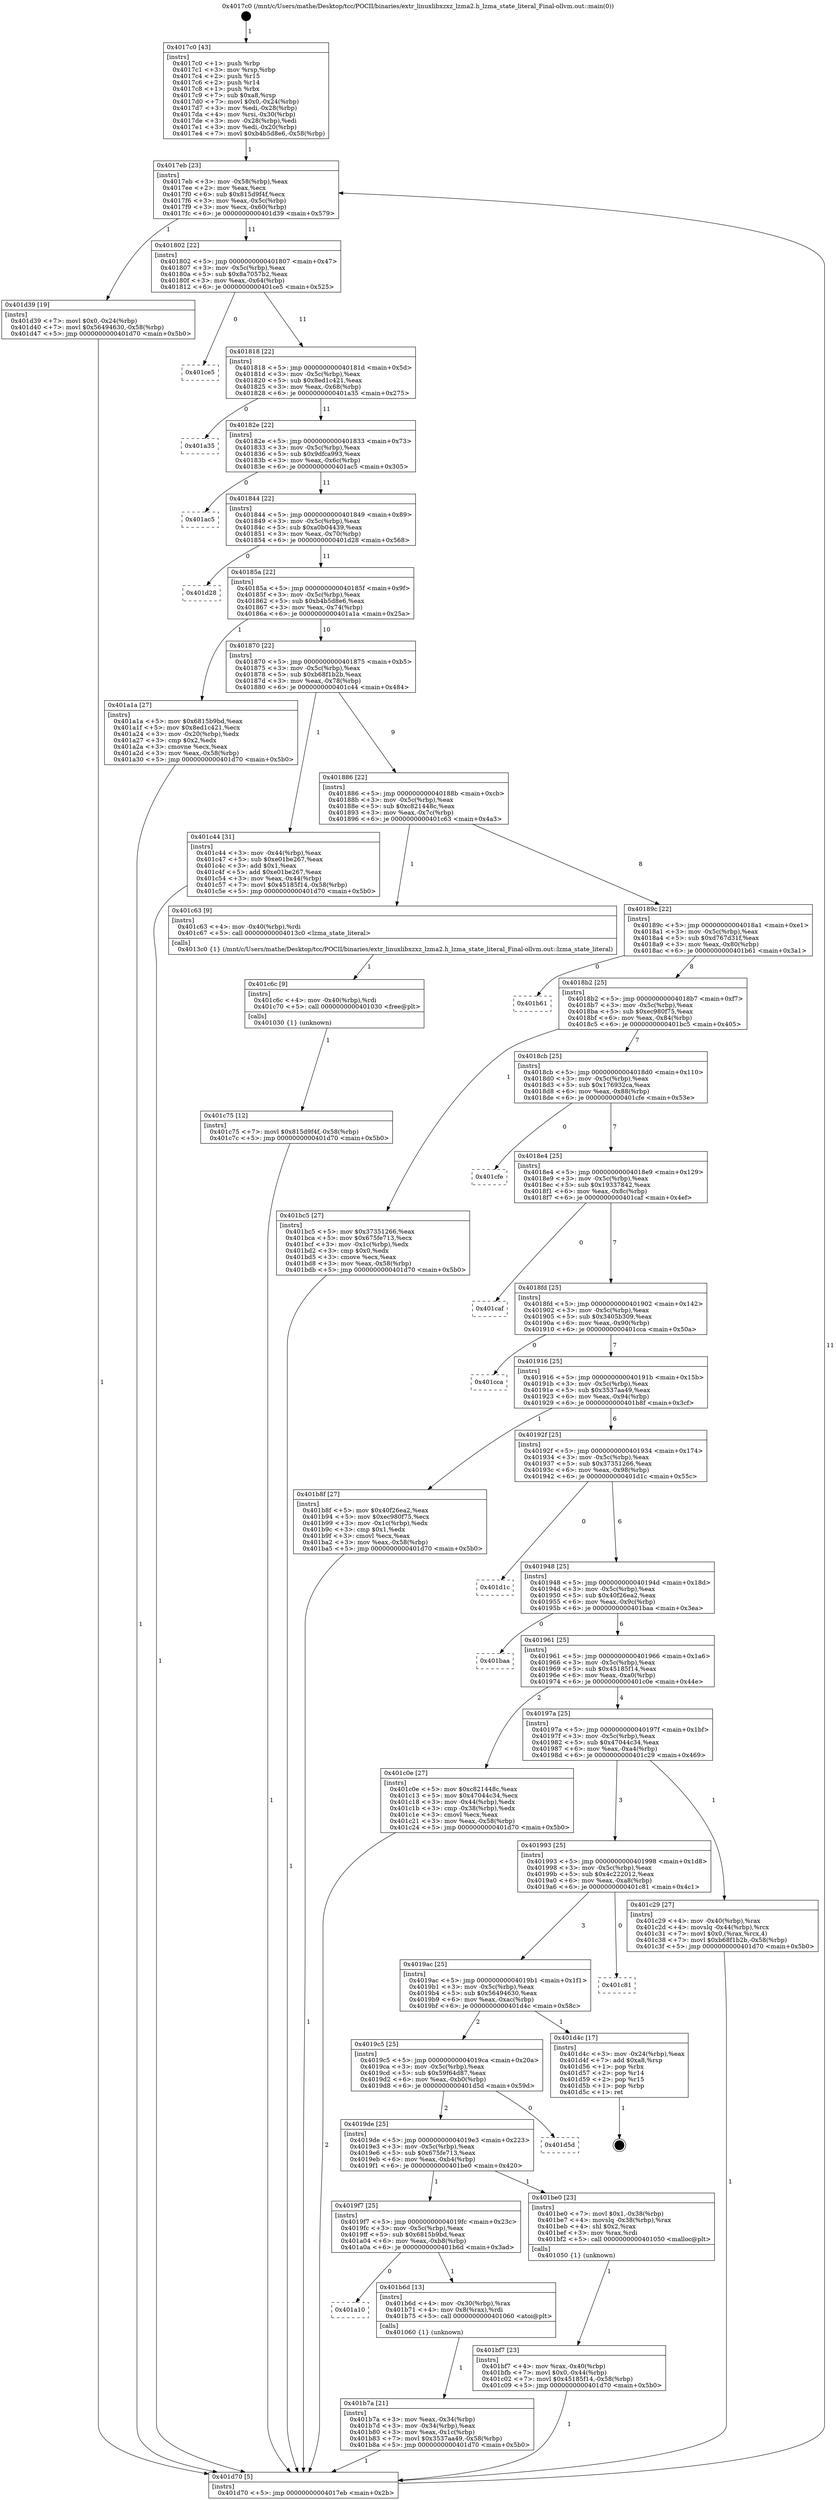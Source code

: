 digraph "0x4017c0" {
  label = "0x4017c0 (/mnt/c/Users/mathe/Desktop/tcc/POCII/binaries/extr_linuxlibxzxz_lzma2.h_lzma_state_literal_Final-ollvm.out::main(0))"
  labelloc = "t"
  node[shape=record]

  Entry [label="",width=0.3,height=0.3,shape=circle,fillcolor=black,style=filled]
  "0x4017eb" [label="{
     0x4017eb [23]\l
     | [instrs]\l
     &nbsp;&nbsp;0x4017eb \<+3\>: mov -0x58(%rbp),%eax\l
     &nbsp;&nbsp;0x4017ee \<+2\>: mov %eax,%ecx\l
     &nbsp;&nbsp;0x4017f0 \<+6\>: sub $0x815d9f4f,%ecx\l
     &nbsp;&nbsp;0x4017f6 \<+3\>: mov %eax,-0x5c(%rbp)\l
     &nbsp;&nbsp;0x4017f9 \<+3\>: mov %ecx,-0x60(%rbp)\l
     &nbsp;&nbsp;0x4017fc \<+6\>: je 0000000000401d39 \<main+0x579\>\l
  }"]
  "0x401d39" [label="{
     0x401d39 [19]\l
     | [instrs]\l
     &nbsp;&nbsp;0x401d39 \<+7\>: movl $0x0,-0x24(%rbp)\l
     &nbsp;&nbsp;0x401d40 \<+7\>: movl $0x56494630,-0x58(%rbp)\l
     &nbsp;&nbsp;0x401d47 \<+5\>: jmp 0000000000401d70 \<main+0x5b0\>\l
  }"]
  "0x401802" [label="{
     0x401802 [22]\l
     | [instrs]\l
     &nbsp;&nbsp;0x401802 \<+5\>: jmp 0000000000401807 \<main+0x47\>\l
     &nbsp;&nbsp;0x401807 \<+3\>: mov -0x5c(%rbp),%eax\l
     &nbsp;&nbsp;0x40180a \<+5\>: sub $0x8a7057b2,%eax\l
     &nbsp;&nbsp;0x40180f \<+3\>: mov %eax,-0x64(%rbp)\l
     &nbsp;&nbsp;0x401812 \<+6\>: je 0000000000401ce5 \<main+0x525\>\l
  }"]
  Exit [label="",width=0.3,height=0.3,shape=circle,fillcolor=black,style=filled,peripheries=2]
  "0x401ce5" [label="{
     0x401ce5\l
  }", style=dashed]
  "0x401818" [label="{
     0x401818 [22]\l
     | [instrs]\l
     &nbsp;&nbsp;0x401818 \<+5\>: jmp 000000000040181d \<main+0x5d\>\l
     &nbsp;&nbsp;0x40181d \<+3\>: mov -0x5c(%rbp),%eax\l
     &nbsp;&nbsp;0x401820 \<+5\>: sub $0x8ed1c421,%eax\l
     &nbsp;&nbsp;0x401825 \<+3\>: mov %eax,-0x68(%rbp)\l
     &nbsp;&nbsp;0x401828 \<+6\>: je 0000000000401a35 \<main+0x275\>\l
  }"]
  "0x401c75" [label="{
     0x401c75 [12]\l
     | [instrs]\l
     &nbsp;&nbsp;0x401c75 \<+7\>: movl $0x815d9f4f,-0x58(%rbp)\l
     &nbsp;&nbsp;0x401c7c \<+5\>: jmp 0000000000401d70 \<main+0x5b0\>\l
  }"]
  "0x401a35" [label="{
     0x401a35\l
  }", style=dashed]
  "0x40182e" [label="{
     0x40182e [22]\l
     | [instrs]\l
     &nbsp;&nbsp;0x40182e \<+5\>: jmp 0000000000401833 \<main+0x73\>\l
     &nbsp;&nbsp;0x401833 \<+3\>: mov -0x5c(%rbp),%eax\l
     &nbsp;&nbsp;0x401836 \<+5\>: sub $0x9dfca993,%eax\l
     &nbsp;&nbsp;0x40183b \<+3\>: mov %eax,-0x6c(%rbp)\l
     &nbsp;&nbsp;0x40183e \<+6\>: je 0000000000401ac5 \<main+0x305\>\l
  }"]
  "0x401c6c" [label="{
     0x401c6c [9]\l
     | [instrs]\l
     &nbsp;&nbsp;0x401c6c \<+4\>: mov -0x40(%rbp),%rdi\l
     &nbsp;&nbsp;0x401c70 \<+5\>: call 0000000000401030 \<free@plt\>\l
     | [calls]\l
     &nbsp;&nbsp;0x401030 \{1\} (unknown)\l
  }"]
  "0x401ac5" [label="{
     0x401ac5\l
  }", style=dashed]
  "0x401844" [label="{
     0x401844 [22]\l
     | [instrs]\l
     &nbsp;&nbsp;0x401844 \<+5\>: jmp 0000000000401849 \<main+0x89\>\l
     &nbsp;&nbsp;0x401849 \<+3\>: mov -0x5c(%rbp),%eax\l
     &nbsp;&nbsp;0x40184c \<+5\>: sub $0xa0b04439,%eax\l
     &nbsp;&nbsp;0x401851 \<+3\>: mov %eax,-0x70(%rbp)\l
     &nbsp;&nbsp;0x401854 \<+6\>: je 0000000000401d28 \<main+0x568\>\l
  }"]
  "0x401bf7" [label="{
     0x401bf7 [23]\l
     | [instrs]\l
     &nbsp;&nbsp;0x401bf7 \<+4\>: mov %rax,-0x40(%rbp)\l
     &nbsp;&nbsp;0x401bfb \<+7\>: movl $0x0,-0x44(%rbp)\l
     &nbsp;&nbsp;0x401c02 \<+7\>: movl $0x45185f14,-0x58(%rbp)\l
     &nbsp;&nbsp;0x401c09 \<+5\>: jmp 0000000000401d70 \<main+0x5b0\>\l
  }"]
  "0x401d28" [label="{
     0x401d28\l
  }", style=dashed]
  "0x40185a" [label="{
     0x40185a [22]\l
     | [instrs]\l
     &nbsp;&nbsp;0x40185a \<+5\>: jmp 000000000040185f \<main+0x9f\>\l
     &nbsp;&nbsp;0x40185f \<+3\>: mov -0x5c(%rbp),%eax\l
     &nbsp;&nbsp;0x401862 \<+5\>: sub $0xb4b5d8e6,%eax\l
     &nbsp;&nbsp;0x401867 \<+3\>: mov %eax,-0x74(%rbp)\l
     &nbsp;&nbsp;0x40186a \<+6\>: je 0000000000401a1a \<main+0x25a\>\l
  }"]
  "0x401b7a" [label="{
     0x401b7a [21]\l
     | [instrs]\l
     &nbsp;&nbsp;0x401b7a \<+3\>: mov %eax,-0x34(%rbp)\l
     &nbsp;&nbsp;0x401b7d \<+3\>: mov -0x34(%rbp),%eax\l
     &nbsp;&nbsp;0x401b80 \<+3\>: mov %eax,-0x1c(%rbp)\l
     &nbsp;&nbsp;0x401b83 \<+7\>: movl $0x3537aa49,-0x58(%rbp)\l
     &nbsp;&nbsp;0x401b8a \<+5\>: jmp 0000000000401d70 \<main+0x5b0\>\l
  }"]
  "0x401a1a" [label="{
     0x401a1a [27]\l
     | [instrs]\l
     &nbsp;&nbsp;0x401a1a \<+5\>: mov $0x6815b9bd,%eax\l
     &nbsp;&nbsp;0x401a1f \<+5\>: mov $0x8ed1c421,%ecx\l
     &nbsp;&nbsp;0x401a24 \<+3\>: mov -0x20(%rbp),%edx\l
     &nbsp;&nbsp;0x401a27 \<+3\>: cmp $0x2,%edx\l
     &nbsp;&nbsp;0x401a2a \<+3\>: cmovne %ecx,%eax\l
     &nbsp;&nbsp;0x401a2d \<+3\>: mov %eax,-0x58(%rbp)\l
     &nbsp;&nbsp;0x401a30 \<+5\>: jmp 0000000000401d70 \<main+0x5b0\>\l
  }"]
  "0x401870" [label="{
     0x401870 [22]\l
     | [instrs]\l
     &nbsp;&nbsp;0x401870 \<+5\>: jmp 0000000000401875 \<main+0xb5\>\l
     &nbsp;&nbsp;0x401875 \<+3\>: mov -0x5c(%rbp),%eax\l
     &nbsp;&nbsp;0x401878 \<+5\>: sub $0xb68f1b2b,%eax\l
     &nbsp;&nbsp;0x40187d \<+3\>: mov %eax,-0x78(%rbp)\l
     &nbsp;&nbsp;0x401880 \<+6\>: je 0000000000401c44 \<main+0x484\>\l
  }"]
  "0x401d70" [label="{
     0x401d70 [5]\l
     | [instrs]\l
     &nbsp;&nbsp;0x401d70 \<+5\>: jmp 00000000004017eb \<main+0x2b\>\l
  }"]
  "0x4017c0" [label="{
     0x4017c0 [43]\l
     | [instrs]\l
     &nbsp;&nbsp;0x4017c0 \<+1\>: push %rbp\l
     &nbsp;&nbsp;0x4017c1 \<+3\>: mov %rsp,%rbp\l
     &nbsp;&nbsp;0x4017c4 \<+2\>: push %r15\l
     &nbsp;&nbsp;0x4017c6 \<+2\>: push %r14\l
     &nbsp;&nbsp;0x4017c8 \<+1\>: push %rbx\l
     &nbsp;&nbsp;0x4017c9 \<+7\>: sub $0xa8,%rsp\l
     &nbsp;&nbsp;0x4017d0 \<+7\>: movl $0x0,-0x24(%rbp)\l
     &nbsp;&nbsp;0x4017d7 \<+3\>: mov %edi,-0x28(%rbp)\l
     &nbsp;&nbsp;0x4017da \<+4\>: mov %rsi,-0x30(%rbp)\l
     &nbsp;&nbsp;0x4017de \<+3\>: mov -0x28(%rbp),%edi\l
     &nbsp;&nbsp;0x4017e1 \<+3\>: mov %edi,-0x20(%rbp)\l
     &nbsp;&nbsp;0x4017e4 \<+7\>: movl $0xb4b5d8e6,-0x58(%rbp)\l
  }"]
  "0x401a10" [label="{
     0x401a10\l
  }", style=dashed]
  "0x401c44" [label="{
     0x401c44 [31]\l
     | [instrs]\l
     &nbsp;&nbsp;0x401c44 \<+3\>: mov -0x44(%rbp),%eax\l
     &nbsp;&nbsp;0x401c47 \<+5\>: sub $0xe01be267,%eax\l
     &nbsp;&nbsp;0x401c4c \<+3\>: add $0x1,%eax\l
     &nbsp;&nbsp;0x401c4f \<+5\>: add $0xe01be267,%eax\l
     &nbsp;&nbsp;0x401c54 \<+3\>: mov %eax,-0x44(%rbp)\l
     &nbsp;&nbsp;0x401c57 \<+7\>: movl $0x45185f14,-0x58(%rbp)\l
     &nbsp;&nbsp;0x401c5e \<+5\>: jmp 0000000000401d70 \<main+0x5b0\>\l
  }"]
  "0x401886" [label="{
     0x401886 [22]\l
     | [instrs]\l
     &nbsp;&nbsp;0x401886 \<+5\>: jmp 000000000040188b \<main+0xcb\>\l
     &nbsp;&nbsp;0x40188b \<+3\>: mov -0x5c(%rbp),%eax\l
     &nbsp;&nbsp;0x40188e \<+5\>: sub $0xc821448c,%eax\l
     &nbsp;&nbsp;0x401893 \<+3\>: mov %eax,-0x7c(%rbp)\l
     &nbsp;&nbsp;0x401896 \<+6\>: je 0000000000401c63 \<main+0x4a3\>\l
  }"]
  "0x401b6d" [label="{
     0x401b6d [13]\l
     | [instrs]\l
     &nbsp;&nbsp;0x401b6d \<+4\>: mov -0x30(%rbp),%rax\l
     &nbsp;&nbsp;0x401b71 \<+4\>: mov 0x8(%rax),%rdi\l
     &nbsp;&nbsp;0x401b75 \<+5\>: call 0000000000401060 \<atoi@plt\>\l
     | [calls]\l
     &nbsp;&nbsp;0x401060 \{1\} (unknown)\l
  }"]
  "0x401c63" [label="{
     0x401c63 [9]\l
     | [instrs]\l
     &nbsp;&nbsp;0x401c63 \<+4\>: mov -0x40(%rbp),%rdi\l
     &nbsp;&nbsp;0x401c67 \<+5\>: call 00000000004013c0 \<lzma_state_literal\>\l
     | [calls]\l
     &nbsp;&nbsp;0x4013c0 \{1\} (/mnt/c/Users/mathe/Desktop/tcc/POCII/binaries/extr_linuxlibxzxz_lzma2.h_lzma_state_literal_Final-ollvm.out::lzma_state_literal)\l
  }"]
  "0x40189c" [label="{
     0x40189c [22]\l
     | [instrs]\l
     &nbsp;&nbsp;0x40189c \<+5\>: jmp 00000000004018a1 \<main+0xe1\>\l
     &nbsp;&nbsp;0x4018a1 \<+3\>: mov -0x5c(%rbp),%eax\l
     &nbsp;&nbsp;0x4018a4 \<+5\>: sub $0xd767d31f,%eax\l
     &nbsp;&nbsp;0x4018a9 \<+3\>: mov %eax,-0x80(%rbp)\l
     &nbsp;&nbsp;0x4018ac \<+6\>: je 0000000000401b61 \<main+0x3a1\>\l
  }"]
  "0x4019f7" [label="{
     0x4019f7 [25]\l
     | [instrs]\l
     &nbsp;&nbsp;0x4019f7 \<+5\>: jmp 00000000004019fc \<main+0x23c\>\l
     &nbsp;&nbsp;0x4019fc \<+3\>: mov -0x5c(%rbp),%eax\l
     &nbsp;&nbsp;0x4019ff \<+5\>: sub $0x6815b9bd,%eax\l
     &nbsp;&nbsp;0x401a04 \<+6\>: mov %eax,-0xb8(%rbp)\l
     &nbsp;&nbsp;0x401a0a \<+6\>: je 0000000000401b6d \<main+0x3ad\>\l
  }"]
  "0x401b61" [label="{
     0x401b61\l
  }", style=dashed]
  "0x4018b2" [label="{
     0x4018b2 [25]\l
     | [instrs]\l
     &nbsp;&nbsp;0x4018b2 \<+5\>: jmp 00000000004018b7 \<main+0xf7\>\l
     &nbsp;&nbsp;0x4018b7 \<+3\>: mov -0x5c(%rbp),%eax\l
     &nbsp;&nbsp;0x4018ba \<+5\>: sub $0xec980f75,%eax\l
     &nbsp;&nbsp;0x4018bf \<+6\>: mov %eax,-0x84(%rbp)\l
     &nbsp;&nbsp;0x4018c5 \<+6\>: je 0000000000401bc5 \<main+0x405\>\l
  }"]
  "0x401be0" [label="{
     0x401be0 [23]\l
     | [instrs]\l
     &nbsp;&nbsp;0x401be0 \<+7\>: movl $0x1,-0x38(%rbp)\l
     &nbsp;&nbsp;0x401be7 \<+4\>: movslq -0x38(%rbp),%rax\l
     &nbsp;&nbsp;0x401beb \<+4\>: shl $0x2,%rax\l
     &nbsp;&nbsp;0x401bef \<+3\>: mov %rax,%rdi\l
     &nbsp;&nbsp;0x401bf2 \<+5\>: call 0000000000401050 \<malloc@plt\>\l
     | [calls]\l
     &nbsp;&nbsp;0x401050 \{1\} (unknown)\l
  }"]
  "0x401bc5" [label="{
     0x401bc5 [27]\l
     | [instrs]\l
     &nbsp;&nbsp;0x401bc5 \<+5\>: mov $0x37351266,%eax\l
     &nbsp;&nbsp;0x401bca \<+5\>: mov $0x675fe713,%ecx\l
     &nbsp;&nbsp;0x401bcf \<+3\>: mov -0x1c(%rbp),%edx\l
     &nbsp;&nbsp;0x401bd2 \<+3\>: cmp $0x0,%edx\l
     &nbsp;&nbsp;0x401bd5 \<+3\>: cmove %ecx,%eax\l
     &nbsp;&nbsp;0x401bd8 \<+3\>: mov %eax,-0x58(%rbp)\l
     &nbsp;&nbsp;0x401bdb \<+5\>: jmp 0000000000401d70 \<main+0x5b0\>\l
  }"]
  "0x4018cb" [label="{
     0x4018cb [25]\l
     | [instrs]\l
     &nbsp;&nbsp;0x4018cb \<+5\>: jmp 00000000004018d0 \<main+0x110\>\l
     &nbsp;&nbsp;0x4018d0 \<+3\>: mov -0x5c(%rbp),%eax\l
     &nbsp;&nbsp;0x4018d3 \<+5\>: sub $0x176932ca,%eax\l
     &nbsp;&nbsp;0x4018d8 \<+6\>: mov %eax,-0x88(%rbp)\l
     &nbsp;&nbsp;0x4018de \<+6\>: je 0000000000401cfe \<main+0x53e\>\l
  }"]
  "0x4019de" [label="{
     0x4019de [25]\l
     | [instrs]\l
     &nbsp;&nbsp;0x4019de \<+5\>: jmp 00000000004019e3 \<main+0x223\>\l
     &nbsp;&nbsp;0x4019e3 \<+3\>: mov -0x5c(%rbp),%eax\l
     &nbsp;&nbsp;0x4019e6 \<+5\>: sub $0x675fe713,%eax\l
     &nbsp;&nbsp;0x4019eb \<+6\>: mov %eax,-0xb4(%rbp)\l
     &nbsp;&nbsp;0x4019f1 \<+6\>: je 0000000000401be0 \<main+0x420\>\l
  }"]
  "0x401cfe" [label="{
     0x401cfe\l
  }", style=dashed]
  "0x4018e4" [label="{
     0x4018e4 [25]\l
     | [instrs]\l
     &nbsp;&nbsp;0x4018e4 \<+5\>: jmp 00000000004018e9 \<main+0x129\>\l
     &nbsp;&nbsp;0x4018e9 \<+3\>: mov -0x5c(%rbp),%eax\l
     &nbsp;&nbsp;0x4018ec \<+5\>: sub $0x19337842,%eax\l
     &nbsp;&nbsp;0x4018f1 \<+6\>: mov %eax,-0x8c(%rbp)\l
     &nbsp;&nbsp;0x4018f7 \<+6\>: je 0000000000401caf \<main+0x4ef\>\l
  }"]
  "0x401d5d" [label="{
     0x401d5d\l
  }", style=dashed]
  "0x401caf" [label="{
     0x401caf\l
  }", style=dashed]
  "0x4018fd" [label="{
     0x4018fd [25]\l
     | [instrs]\l
     &nbsp;&nbsp;0x4018fd \<+5\>: jmp 0000000000401902 \<main+0x142\>\l
     &nbsp;&nbsp;0x401902 \<+3\>: mov -0x5c(%rbp),%eax\l
     &nbsp;&nbsp;0x401905 \<+5\>: sub $0x3405b309,%eax\l
     &nbsp;&nbsp;0x40190a \<+6\>: mov %eax,-0x90(%rbp)\l
     &nbsp;&nbsp;0x401910 \<+6\>: je 0000000000401cca \<main+0x50a\>\l
  }"]
  "0x4019c5" [label="{
     0x4019c5 [25]\l
     | [instrs]\l
     &nbsp;&nbsp;0x4019c5 \<+5\>: jmp 00000000004019ca \<main+0x20a\>\l
     &nbsp;&nbsp;0x4019ca \<+3\>: mov -0x5c(%rbp),%eax\l
     &nbsp;&nbsp;0x4019cd \<+5\>: sub $0x59f64d87,%eax\l
     &nbsp;&nbsp;0x4019d2 \<+6\>: mov %eax,-0xb0(%rbp)\l
     &nbsp;&nbsp;0x4019d8 \<+6\>: je 0000000000401d5d \<main+0x59d\>\l
  }"]
  "0x401cca" [label="{
     0x401cca\l
  }", style=dashed]
  "0x401916" [label="{
     0x401916 [25]\l
     | [instrs]\l
     &nbsp;&nbsp;0x401916 \<+5\>: jmp 000000000040191b \<main+0x15b\>\l
     &nbsp;&nbsp;0x40191b \<+3\>: mov -0x5c(%rbp),%eax\l
     &nbsp;&nbsp;0x40191e \<+5\>: sub $0x3537aa49,%eax\l
     &nbsp;&nbsp;0x401923 \<+6\>: mov %eax,-0x94(%rbp)\l
     &nbsp;&nbsp;0x401929 \<+6\>: je 0000000000401b8f \<main+0x3cf\>\l
  }"]
  "0x401d4c" [label="{
     0x401d4c [17]\l
     | [instrs]\l
     &nbsp;&nbsp;0x401d4c \<+3\>: mov -0x24(%rbp),%eax\l
     &nbsp;&nbsp;0x401d4f \<+7\>: add $0xa8,%rsp\l
     &nbsp;&nbsp;0x401d56 \<+1\>: pop %rbx\l
     &nbsp;&nbsp;0x401d57 \<+2\>: pop %r14\l
     &nbsp;&nbsp;0x401d59 \<+2\>: pop %r15\l
     &nbsp;&nbsp;0x401d5b \<+1\>: pop %rbp\l
     &nbsp;&nbsp;0x401d5c \<+1\>: ret\l
  }"]
  "0x401b8f" [label="{
     0x401b8f [27]\l
     | [instrs]\l
     &nbsp;&nbsp;0x401b8f \<+5\>: mov $0x40f26ea2,%eax\l
     &nbsp;&nbsp;0x401b94 \<+5\>: mov $0xec980f75,%ecx\l
     &nbsp;&nbsp;0x401b99 \<+3\>: mov -0x1c(%rbp),%edx\l
     &nbsp;&nbsp;0x401b9c \<+3\>: cmp $0x1,%edx\l
     &nbsp;&nbsp;0x401b9f \<+3\>: cmovl %ecx,%eax\l
     &nbsp;&nbsp;0x401ba2 \<+3\>: mov %eax,-0x58(%rbp)\l
     &nbsp;&nbsp;0x401ba5 \<+5\>: jmp 0000000000401d70 \<main+0x5b0\>\l
  }"]
  "0x40192f" [label="{
     0x40192f [25]\l
     | [instrs]\l
     &nbsp;&nbsp;0x40192f \<+5\>: jmp 0000000000401934 \<main+0x174\>\l
     &nbsp;&nbsp;0x401934 \<+3\>: mov -0x5c(%rbp),%eax\l
     &nbsp;&nbsp;0x401937 \<+5\>: sub $0x37351266,%eax\l
     &nbsp;&nbsp;0x40193c \<+6\>: mov %eax,-0x98(%rbp)\l
     &nbsp;&nbsp;0x401942 \<+6\>: je 0000000000401d1c \<main+0x55c\>\l
  }"]
  "0x4019ac" [label="{
     0x4019ac [25]\l
     | [instrs]\l
     &nbsp;&nbsp;0x4019ac \<+5\>: jmp 00000000004019b1 \<main+0x1f1\>\l
     &nbsp;&nbsp;0x4019b1 \<+3\>: mov -0x5c(%rbp),%eax\l
     &nbsp;&nbsp;0x4019b4 \<+5\>: sub $0x56494630,%eax\l
     &nbsp;&nbsp;0x4019b9 \<+6\>: mov %eax,-0xac(%rbp)\l
     &nbsp;&nbsp;0x4019bf \<+6\>: je 0000000000401d4c \<main+0x58c\>\l
  }"]
  "0x401d1c" [label="{
     0x401d1c\l
  }", style=dashed]
  "0x401948" [label="{
     0x401948 [25]\l
     | [instrs]\l
     &nbsp;&nbsp;0x401948 \<+5\>: jmp 000000000040194d \<main+0x18d\>\l
     &nbsp;&nbsp;0x40194d \<+3\>: mov -0x5c(%rbp),%eax\l
     &nbsp;&nbsp;0x401950 \<+5\>: sub $0x40f26ea2,%eax\l
     &nbsp;&nbsp;0x401955 \<+6\>: mov %eax,-0x9c(%rbp)\l
     &nbsp;&nbsp;0x40195b \<+6\>: je 0000000000401baa \<main+0x3ea\>\l
  }"]
  "0x401c81" [label="{
     0x401c81\l
  }", style=dashed]
  "0x401baa" [label="{
     0x401baa\l
  }", style=dashed]
  "0x401961" [label="{
     0x401961 [25]\l
     | [instrs]\l
     &nbsp;&nbsp;0x401961 \<+5\>: jmp 0000000000401966 \<main+0x1a6\>\l
     &nbsp;&nbsp;0x401966 \<+3\>: mov -0x5c(%rbp),%eax\l
     &nbsp;&nbsp;0x401969 \<+5\>: sub $0x45185f14,%eax\l
     &nbsp;&nbsp;0x40196e \<+6\>: mov %eax,-0xa0(%rbp)\l
     &nbsp;&nbsp;0x401974 \<+6\>: je 0000000000401c0e \<main+0x44e\>\l
  }"]
  "0x401993" [label="{
     0x401993 [25]\l
     | [instrs]\l
     &nbsp;&nbsp;0x401993 \<+5\>: jmp 0000000000401998 \<main+0x1d8\>\l
     &nbsp;&nbsp;0x401998 \<+3\>: mov -0x5c(%rbp),%eax\l
     &nbsp;&nbsp;0x40199b \<+5\>: sub $0x4c222012,%eax\l
     &nbsp;&nbsp;0x4019a0 \<+6\>: mov %eax,-0xa8(%rbp)\l
     &nbsp;&nbsp;0x4019a6 \<+6\>: je 0000000000401c81 \<main+0x4c1\>\l
  }"]
  "0x401c0e" [label="{
     0x401c0e [27]\l
     | [instrs]\l
     &nbsp;&nbsp;0x401c0e \<+5\>: mov $0xc821448c,%eax\l
     &nbsp;&nbsp;0x401c13 \<+5\>: mov $0x47044c34,%ecx\l
     &nbsp;&nbsp;0x401c18 \<+3\>: mov -0x44(%rbp),%edx\l
     &nbsp;&nbsp;0x401c1b \<+3\>: cmp -0x38(%rbp),%edx\l
     &nbsp;&nbsp;0x401c1e \<+3\>: cmovl %ecx,%eax\l
     &nbsp;&nbsp;0x401c21 \<+3\>: mov %eax,-0x58(%rbp)\l
     &nbsp;&nbsp;0x401c24 \<+5\>: jmp 0000000000401d70 \<main+0x5b0\>\l
  }"]
  "0x40197a" [label="{
     0x40197a [25]\l
     | [instrs]\l
     &nbsp;&nbsp;0x40197a \<+5\>: jmp 000000000040197f \<main+0x1bf\>\l
     &nbsp;&nbsp;0x40197f \<+3\>: mov -0x5c(%rbp),%eax\l
     &nbsp;&nbsp;0x401982 \<+5\>: sub $0x47044c34,%eax\l
     &nbsp;&nbsp;0x401987 \<+6\>: mov %eax,-0xa4(%rbp)\l
     &nbsp;&nbsp;0x40198d \<+6\>: je 0000000000401c29 \<main+0x469\>\l
  }"]
  "0x401c29" [label="{
     0x401c29 [27]\l
     | [instrs]\l
     &nbsp;&nbsp;0x401c29 \<+4\>: mov -0x40(%rbp),%rax\l
     &nbsp;&nbsp;0x401c2d \<+4\>: movslq -0x44(%rbp),%rcx\l
     &nbsp;&nbsp;0x401c31 \<+7\>: movl $0x0,(%rax,%rcx,4)\l
     &nbsp;&nbsp;0x401c38 \<+7\>: movl $0xb68f1b2b,-0x58(%rbp)\l
     &nbsp;&nbsp;0x401c3f \<+5\>: jmp 0000000000401d70 \<main+0x5b0\>\l
  }"]
  Entry -> "0x4017c0" [label=" 1"]
  "0x4017eb" -> "0x401d39" [label=" 1"]
  "0x4017eb" -> "0x401802" [label=" 11"]
  "0x401d4c" -> Exit [label=" 1"]
  "0x401802" -> "0x401ce5" [label=" 0"]
  "0x401802" -> "0x401818" [label=" 11"]
  "0x401d39" -> "0x401d70" [label=" 1"]
  "0x401818" -> "0x401a35" [label=" 0"]
  "0x401818" -> "0x40182e" [label=" 11"]
  "0x401c75" -> "0x401d70" [label=" 1"]
  "0x40182e" -> "0x401ac5" [label=" 0"]
  "0x40182e" -> "0x401844" [label=" 11"]
  "0x401c6c" -> "0x401c75" [label=" 1"]
  "0x401844" -> "0x401d28" [label=" 0"]
  "0x401844" -> "0x40185a" [label=" 11"]
  "0x401c63" -> "0x401c6c" [label=" 1"]
  "0x40185a" -> "0x401a1a" [label=" 1"]
  "0x40185a" -> "0x401870" [label=" 10"]
  "0x401a1a" -> "0x401d70" [label=" 1"]
  "0x4017c0" -> "0x4017eb" [label=" 1"]
  "0x401d70" -> "0x4017eb" [label=" 11"]
  "0x401c44" -> "0x401d70" [label=" 1"]
  "0x401870" -> "0x401c44" [label=" 1"]
  "0x401870" -> "0x401886" [label=" 9"]
  "0x401c29" -> "0x401d70" [label=" 1"]
  "0x401886" -> "0x401c63" [label=" 1"]
  "0x401886" -> "0x40189c" [label=" 8"]
  "0x401c0e" -> "0x401d70" [label=" 2"]
  "0x40189c" -> "0x401b61" [label=" 0"]
  "0x40189c" -> "0x4018b2" [label=" 8"]
  "0x401be0" -> "0x401bf7" [label=" 1"]
  "0x4018b2" -> "0x401bc5" [label=" 1"]
  "0x4018b2" -> "0x4018cb" [label=" 7"]
  "0x401bc5" -> "0x401d70" [label=" 1"]
  "0x4018cb" -> "0x401cfe" [label=" 0"]
  "0x4018cb" -> "0x4018e4" [label=" 7"]
  "0x401b7a" -> "0x401d70" [label=" 1"]
  "0x4018e4" -> "0x401caf" [label=" 0"]
  "0x4018e4" -> "0x4018fd" [label=" 7"]
  "0x401b6d" -> "0x401b7a" [label=" 1"]
  "0x4018fd" -> "0x401cca" [label=" 0"]
  "0x4018fd" -> "0x401916" [label=" 7"]
  "0x4019f7" -> "0x401b6d" [label=" 1"]
  "0x401916" -> "0x401b8f" [label=" 1"]
  "0x401916" -> "0x40192f" [label=" 6"]
  "0x401bf7" -> "0x401d70" [label=" 1"]
  "0x40192f" -> "0x401d1c" [label=" 0"]
  "0x40192f" -> "0x401948" [label=" 6"]
  "0x4019de" -> "0x401be0" [label=" 1"]
  "0x401948" -> "0x401baa" [label=" 0"]
  "0x401948" -> "0x401961" [label=" 6"]
  "0x401b8f" -> "0x401d70" [label=" 1"]
  "0x401961" -> "0x401c0e" [label=" 2"]
  "0x401961" -> "0x40197a" [label=" 4"]
  "0x4019c5" -> "0x401d5d" [label=" 0"]
  "0x40197a" -> "0x401c29" [label=" 1"]
  "0x40197a" -> "0x401993" [label=" 3"]
  "0x4019c5" -> "0x4019de" [label=" 2"]
  "0x401993" -> "0x401c81" [label=" 0"]
  "0x401993" -> "0x4019ac" [label=" 3"]
  "0x4019de" -> "0x4019f7" [label=" 1"]
  "0x4019ac" -> "0x401d4c" [label=" 1"]
  "0x4019ac" -> "0x4019c5" [label=" 2"]
  "0x4019f7" -> "0x401a10" [label=" 0"]
}
